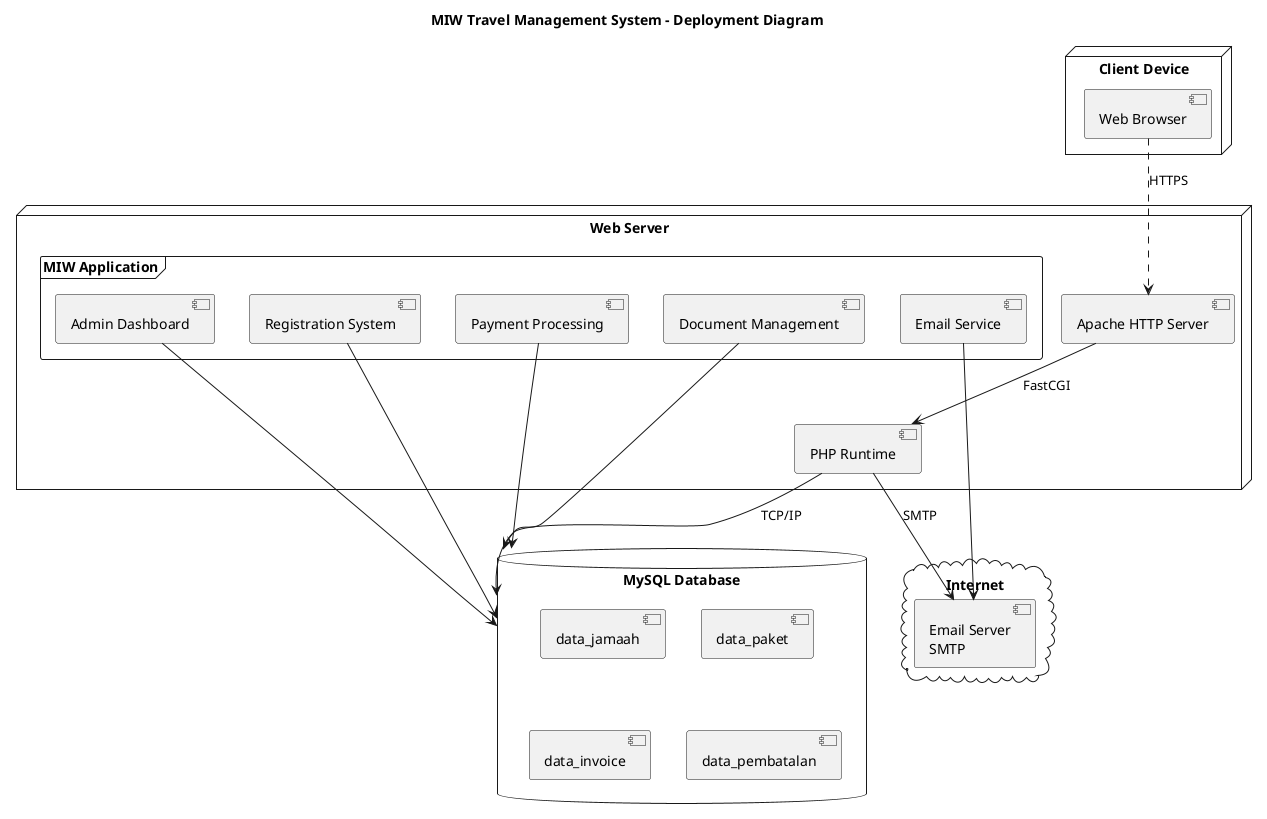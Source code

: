 @startuml MIW_Deployment_Diagram
skinparam componentStyle uml2

title MIW Travel Management System - Deployment Diagram

cloud "Internet" {
    [Email Server\nSMTP] as EmailServer
}

node "Web Server" {
    component [Apache HTTP Server] as Apache
    component [PHP Runtime] as PHP
    
    frame "MIW Application" {
        [Admin Dashboard]
        [Registration System]
        [Payment Processing]
        [Document Management]
        [Email Service]
    }
}

database "MySQL Database" {
    [data_jamaah]
    [data_paket]
    [data_invoice]
    [data_pembatalan]
}

node "Client Device" {
    [Web Browser] as Browser
}

' Physical connections
Browser ..> Apache : HTTPS
Apache --> PHP : FastCGI
PHP --> [MySQL Database] : TCP/IP
PHP --> EmailServer : SMTP

' Logical connections
[Admin Dashboard] --> [MySQL Database]
[Registration System] --> [MySQL Database]
[Payment Processing] --> [MySQL Database]
[Document Management] --> [MySQL Database]
[Email Service] --> EmailServer

@enduml
